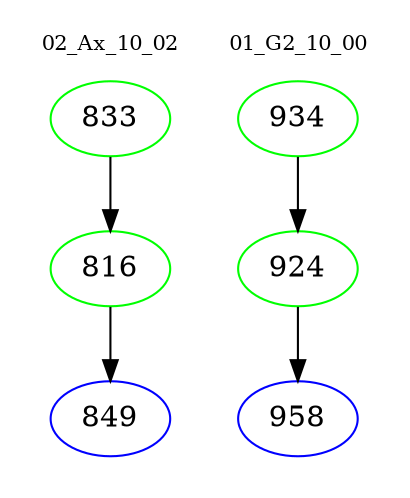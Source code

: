 digraph{
subgraph cluster_0 {
color = white
label = "02_Ax_10_02";
fontsize=10;
T0_833 [label="833", color="green"]
T0_833 -> T0_816 [color="black"]
T0_816 [label="816", color="green"]
T0_816 -> T0_849 [color="black"]
T0_849 [label="849", color="blue"]
}
subgraph cluster_1 {
color = white
label = "01_G2_10_00";
fontsize=10;
T1_934 [label="934", color="green"]
T1_934 -> T1_924 [color="black"]
T1_924 [label="924", color="green"]
T1_924 -> T1_958 [color="black"]
T1_958 [label="958", color="blue"]
}
}

